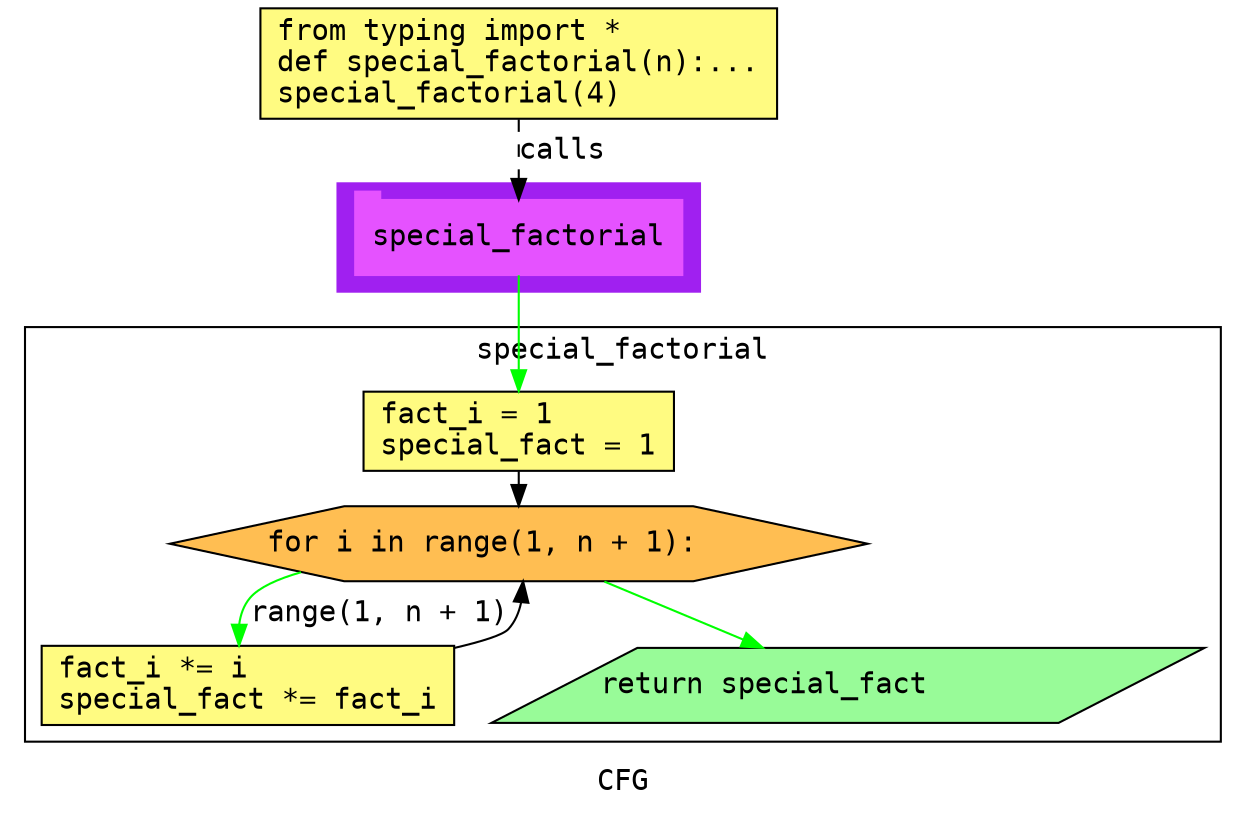 digraph cluster30CFG {
	graph [bb="0,0,578,383",
		compound=True,
		fontname="DejaVu Sans Mono",
		label=CFG,
		lheight=0.21,
		lp="289,11.5",
		lwidth=0.35,
		pack=False,
		rankdir=TB,
		ranksep=0.02
	];
	node [fontname="DejaVu Sans Mono",
		label="\N"
	];
	edge [fontname="DejaVu Sans Mono"];
	subgraph cluster_1 {
		graph [bb="158,247,332,299",
			color=purple,
			compound=true,
			fontname="DejaVu Sans Mono",
			label="",
			rankdir=TB,
			ranksep=0.02,
			shape=tab,
			style=filled
		];
		node [fontname="DejaVu Sans Mono"];
		edge [fontname="DejaVu Sans Mono"];
		10	[color="#E552FF",
			height=0.5,
			label=special_factorial,
			linenum="[10]",
			pos="245,273",
			shape=tab,
			style=filled,
			width=2.1806];
	}
	subgraph cluster0special_factorial {
		graph [bb="8,31,570,230",
			compound=True,
			fontname="DejaVu Sans Mono",
			label=special_factorial,
			lheight=0.21,
			lp="289,218.5",
			lwidth=1.96,
			pack=False,
			rankdir=TB,
			ranksep=0.02
		];
		node [fontname="DejaVu Sans Mono"];
		edge [fontname="DejaVu Sans Mono"];
		subgraph cluster_4 {
			graph [color=purple,
				compound=true,
				fontname="DejaVu Sans Mono",
				label="",
				rankdir=TB,
				ranksep=0.02,
				shape=tab,
				style=filled
			];
			node [fontname="DejaVu Sans Mono"];
			edge [fontname="DejaVu Sans Mono"];
		}
		3	[fillcolor="#FFFB81",
			height=0.52778,
			label="fact_i = 1\lspecial_fact = 1\l",
			linenum="[3, 4]",
			pos="245,180",
			shape=rectangle,
			style="filled,solid",
			width=2.0694];
		4	[fillcolor="#FFBE52",
			height=0.5,
			label="for i in range(1, n + 1):\l",
			linenum="[5]",
			pos="245,126",
			shape=hexagon,
			style="filled,solid",
			width=4.6489];
		3 -> 4	[color=black,
			pos="e,245,144.22 245,160.81 245,158.71 245,156.53 245,154.33"];
		6	[fillcolor="#FFFB81",
			height=0.52778,
			label="fact_i *= i\lspecial_fact *= fact_i\l",
			linenum="[6, 7]",
			pos="115,58",
			shape=rectangle,
			style="filled,solid",
			width=2.75];
		4 -> 6	[color=green,
			label="range(1, n + 1)",
			lp="174,92.5",
			pos="e,108.46,77.07 138.1,112.93 126.04,109.61 116.46,105.38 112,100 109,96.38 107.74,91.906 107.53,87.258"];
		7	[fillcolor="#98fb98",
			height=0.5,
			label="return special_fact\l",
			linenum="[8]",
			pos="397,58",
			shape=parallelogram,
			style="filled,solid",
			width=4.5794];
		4 -> 7	[color=green,
			pos="e,357.66,76.082 284.54,107.83 304.07,99.352 327.8,89.046 348.43,80.091"];
		6 -> 4	[color=black,
			pos="e,247.09,107.95 214.09,75.99 227.43,79.097 237.45,82.23 240,85 243.24,88.509 245.1,92.989 246.1,97.672"];
	}
	1	[fillcolor="#FFFB81",
		height=0.73611,
		label="from typing import *\ldef special_factorial(n):...\lspecial_factorial(4)\l",
		linenum="[1]",
		pos="245,356.5",
		shape=rectangle,
		style="filled,solid",
		width=3.4444];
	1 -> 10	[label=calls,
		lp="266,314.5",
		pos="e,245,291.13 245,329.71 245,320.66 245,310.47 245,301.3",
		style=dashed];
	10 -> 3	[color=green,
		pos="e,245,199.29 245,254.88 245,242.12 245,224.4 245,209.52"];
}
